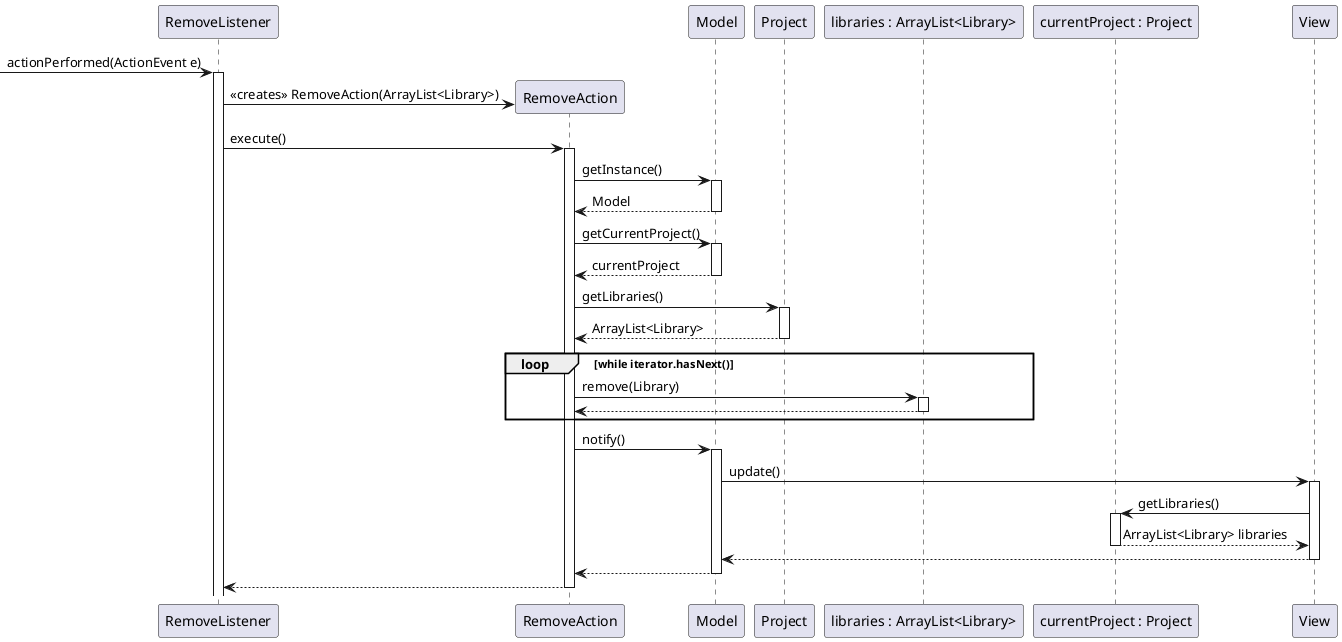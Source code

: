 @startuml
-> RemoveListener : actionPerformed(ActionEvent e)
activate RemoveListener
RemoveListener -> RemoveAction ** : <<creates>> RemoveAction(ArrayList<Library>)

RemoveListener -> RemoveAction : execute()
activate RemoveAction

RemoveAction -> Model : getInstance()
activate Model
return Model
RemoveAction -> Model : getCurrentProject()
activate Model
return currentProject
RemoveAction -> Project : getLibraries()
activate Project
return ArrayList<Library>

participant "libraries : ArrayList<Library>" as libraries 
participant "currentProject : Project" as currentProject

loop while iterator.hasNext()
RemoveAction -> libraries : remove(Library)
activate libraries
return 
end

RemoveAction -> Model: notify()
activate Model

Model -> View : update()
activate View

View -> currentProject : getLibraries()
activate currentProject
return ArrayList<Library> libraries
return 
return 
return 
@enduml